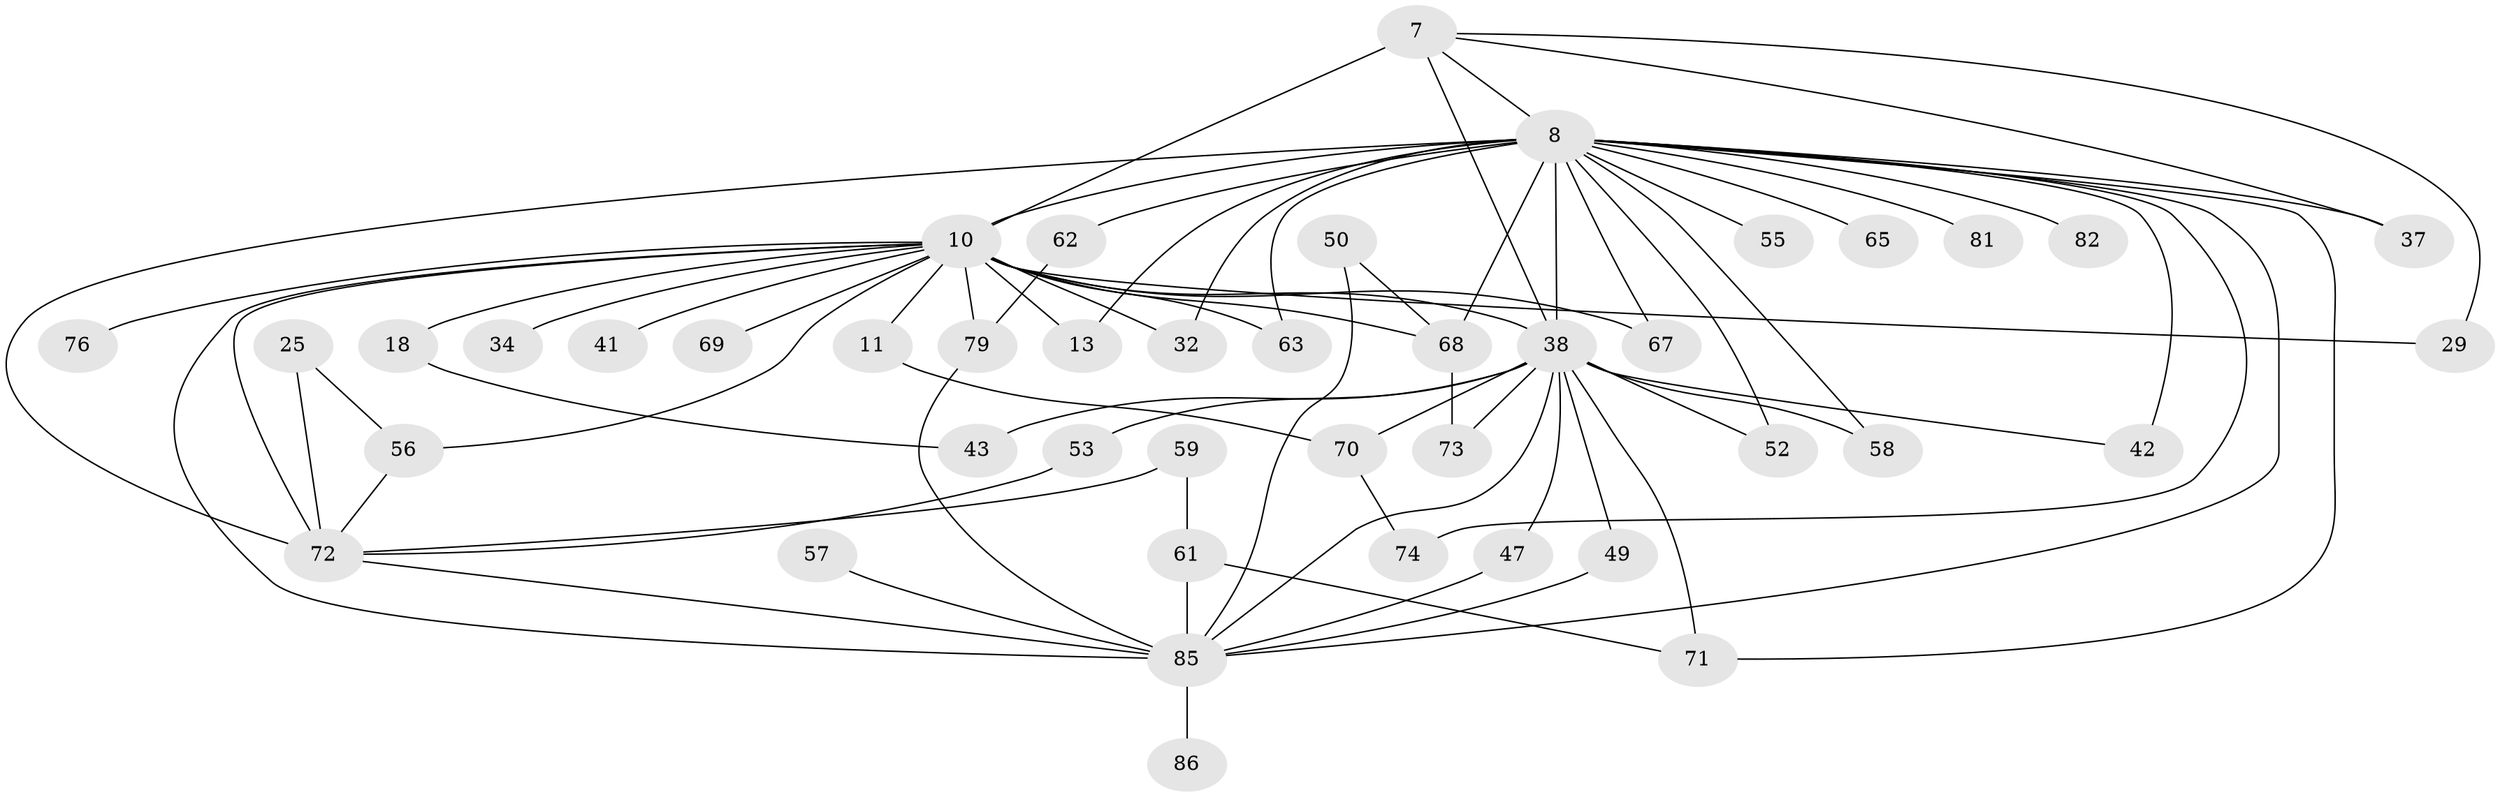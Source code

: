 // original degree distribution, {25: 0.011627906976744186, 16: 0.023255813953488372, 10: 0.023255813953488372, 19: 0.011627906976744186, 14: 0.011627906976744186, 20: 0.023255813953488372, 28: 0.011627906976744186, 3: 0.16279069767441862, 7: 0.023255813953488372, 2: 0.5465116279069767, 6: 0.023255813953488372, 4: 0.08139534883720931, 5: 0.023255813953488372, 8: 0.023255813953488372}
// Generated by graph-tools (version 1.1) at 2025/43/03/09/25 04:43:09]
// undirected, 43 vertices, 74 edges
graph export_dot {
graph [start="1"]
  node [color=gray90,style=filled];
  7 [super="+3"];
  8 [super="+1"];
  10 [super="+6+9"];
  11;
  13;
  18;
  25;
  29;
  32;
  34;
  37;
  38 [super="+33"];
  41;
  42 [super="+22"];
  43;
  47;
  49;
  50;
  52;
  53;
  55 [super="+48+20"];
  56 [super="+23+27"];
  57;
  58;
  59;
  61 [super="+46"];
  62;
  63;
  65;
  67 [super="+24"];
  68 [super="+66"];
  69;
  70 [super="+17+51"];
  71 [super="+36"];
  72 [super="+15"];
  73;
  74;
  76;
  79 [super="+45"];
  81 [super="+60"];
  82;
  85 [super="+28+84+83+80"];
  86;
  7 -- 8 [weight=4];
  7 -- 10 [weight=8];
  7 -- 37;
  7 -- 29;
  7 -- 38 [weight=4];
  8 -- 10 [weight=8];
  8 -- 52;
  8 -- 55 [weight=4];
  8 -- 58;
  8 -- 63;
  8 -- 65 [weight=2];
  8 -- 72 [weight=3];
  8 -- 82 [weight=2];
  8 -- 74;
  8 -- 13;
  8 -- 81 [weight=2];
  8 -- 85 [weight=7];
  8 -- 32;
  8 -- 37;
  8 -- 42 [weight=2];
  8 -- 62;
  8 -- 67;
  8 -- 68 [weight=2];
  8 -- 38 [weight=4];
  8 -- 71;
  10 -- 11 [weight=2];
  10 -- 18 [weight=2];
  10 -- 34 [weight=2];
  10 -- 38 [weight=10];
  10 -- 67 [weight=2];
  10 -- 13;
  10 -- 76 [weight=2];
  10 -- 32;
  10 -- 41 [weight=2];
  10 -- 56;
  10 -- 85 [weight=9];
  10 -- 72;
  10 -- 68 [weight=3];
  10 -- 69;
  10 -- 29;
  10 -- 63;
  10 -- 79 [weight=2];
  11 -- 70;
  18 -- 43;
  25 -- 72 [weight=2];
  25 -- 56;
  38 -- 70 [weight=2];
  38 -- 73;
  38 -- 42;
  38 -- 43;
  38 -- 47;
  38 -- 49;
  38 -- 52;
  38 -- 53;
  38 -- 58;
  38 -- 71;
  38 -- 85;
  47 -- 85 [weight=2];
  49 -- 85;
  50 -- 85;
  50 -- 68;
  53 -- 72;
  56 -- 72 [weight=2];
  57 -- 85;
  59 -- 72;
  59 -- 61;
  61 -- 85 [weight=3];
  61 -- 71;
  62 -- 79;
  68 -- 73;
  70 -- 74;
  72 -- 85;
  79 -- 85 [weight=2];
  85 -- 86;
}
